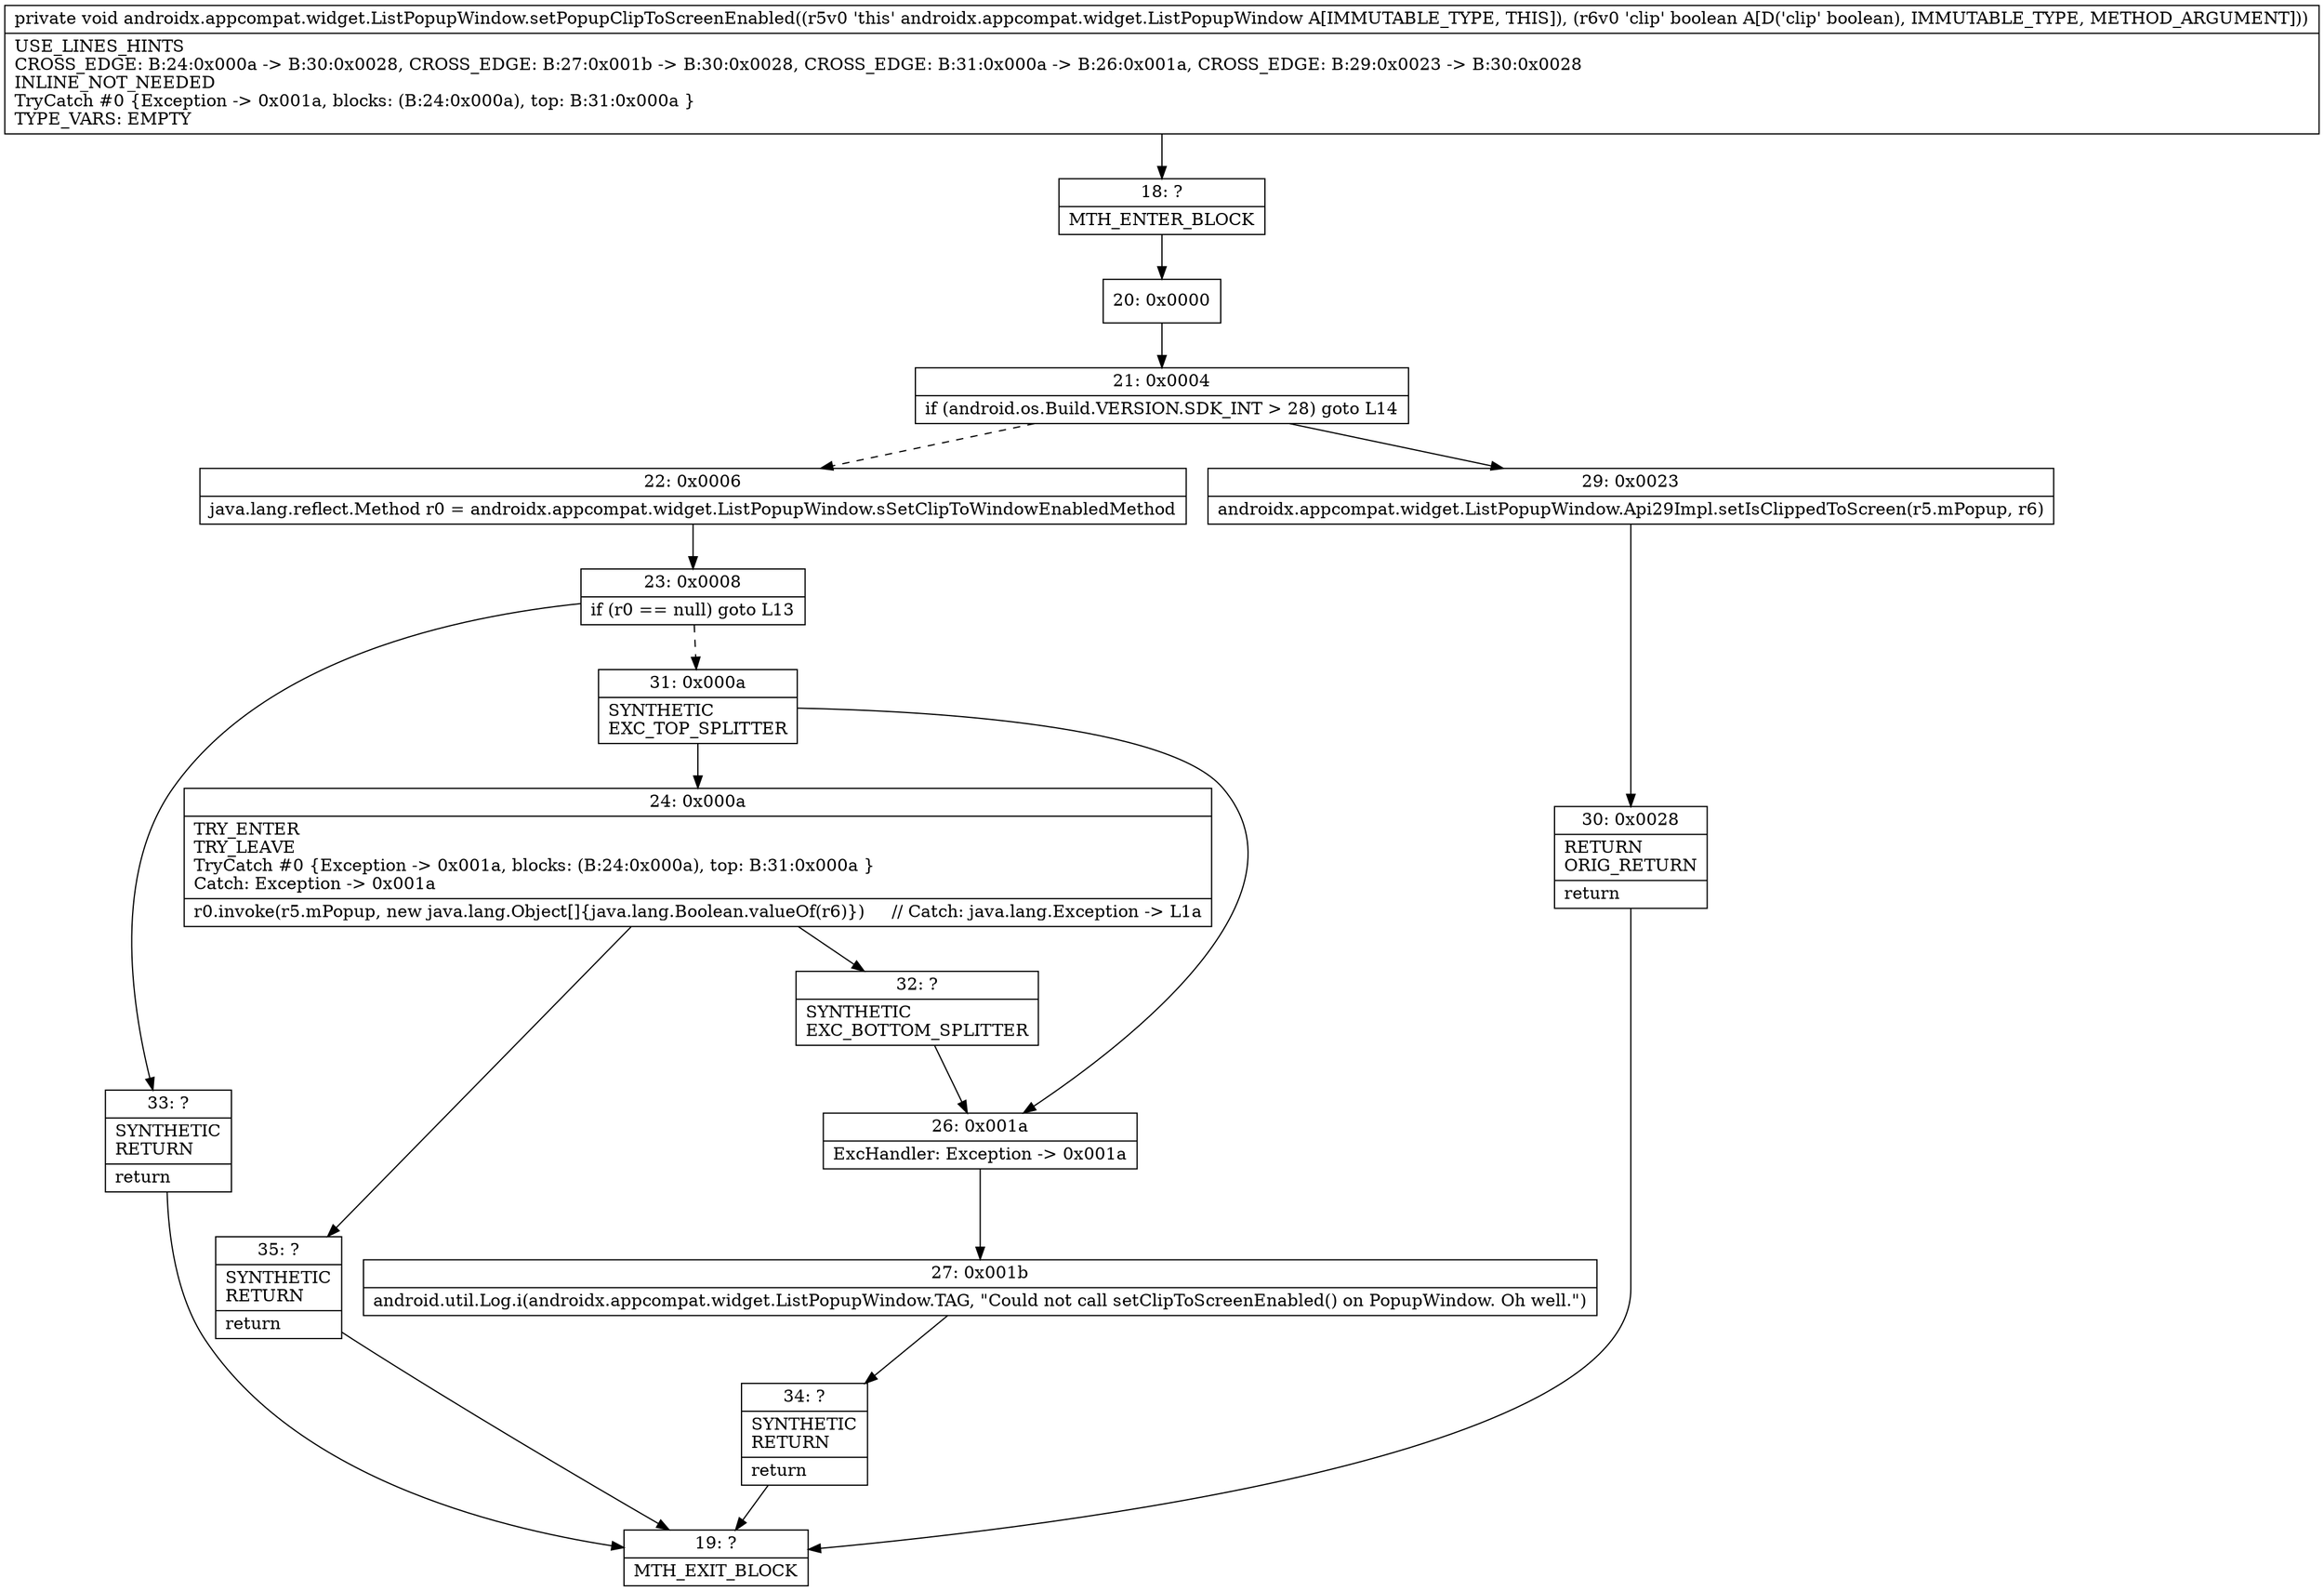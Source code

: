 digraph "CFG forandroidx.appcompat.widget.ListPopupWindow.setPopupClipToScreenEnabled(Z)V" {
Node_18 [shape=record,label="{18\:\ ?|MTH_ENTER_BLOCK\l}"];
Node_20 [shape=record,label="{20\:\ 0x0000}"];
Node_21 [shape=record,label="{21\:\ 0x0004|if (android.os.Build.VERSION.SDK_INT \> 28) goto L14\l}"];
Node_22 [shape=record,label="{22\:\ 0x0006|java.lang.reflect.Method r0 = androidx.appcompat.widget.ListPopupWindow.sSetClipToWindowEnabledMethod\l}"];
Node_23 [shape=record,label="{23\:\ 0x0008|if (r0 == null) goto L13\l}"];
Node_31 [shape=record,label="{31\:\ 0x000a|SYNTHETIC\lEXC_TOP_SPLITTER\l}"];
Node_24 [shape=record,label="{24\:\ 0x000a|TRY_ENTER\lTRY_LEAVE\lTryCatch #0 \{Exception \-\> 0x001a, blocks: (B:24:0x000a), top: B:31:0x000a \}\lCatch: Exception \-\> 0x001a\l|r0.invoke(r5.mPopup, new java.lang.Object[]\{java.lang.Boolean.valueOf(r6)\})     \/\/ Catch: java.lang.Exception \-\> L1a\l}"];
Node_32 [shape=record,label="{32\:\ ?|SYNTHETIC\lEXC_BOTTOM_SPLITTER\l}"];
Node_35 [shape=record,label="{35\:\ ?|SYNTHETIC\lRETURN\l|return\l}"];
Node_19 [shape=record,label="{19\:\ ?|MTH_EXIT_BLOCK\l}"];
Node_26 [shape=record,label="{26\:\ 0x001a|ExcHandler: Exception \-\> 0x001a\l}"];
Node_27 [shape=record,label="{27\:\ 0x001b|android.util.Log.i(androidx.appcompat.widget.ListPopupWindow.TAG, \"Could not call setClipToScreenEnabled() on PopupWindow. Oh well.\")\l}"];
Node_34 [shape=record,label="{34\:\ ?|SYNTHETIC\lRETURN\l|return\l}"];
Node_33 [shape=record,label="{33\:\ ?|SYNTHETIC\lRETURN\l|return\l}"];
Node_29 [shape=record,label="{29\:\ 0x0023|androidx.appcompat.widget.ListPopupWindow.Api29Impl.setIsClippedToScreen(r5.mPopup, r6)\l}"];
Node_30 [shape=record,label="{30\:\ 0x0028|RETURN\lORIG_RETURN\l|return\l}"];
MethodNode[shape=record,label="{private void androidx.appcompat.widget.ListPopupWindow.setPopupClipToScreenEnabled((r5v0 'this' androidx.appcompat.widget.ListPopupWindow A[IMMUTABLE_TYPE, THIS]), (r6v0 'clip' boolean A[D('clip' boolean), IMMUTABLE_TYPE, METHOD_ARGUMENT]))  | USE_LINES_HINTS\lCROSS_EDGE: B:24:0x000a \-\> B:30:0x0028, CROSS_EDGE: B:27:0x001b \-\> B:30:0x0028, CROSS_EDGE: B:31:0x000a \-\> B:26:0x001a, CROSS_EDGE: B:29:0x0023 \-\> B:30:0x0028\lINLINE_NOT_NEEDED\lTryCatch #0 \{Exception \-\> 0x001a, blocks: (B:24:0x000a), top: B:31:0x000a \}\lTYPE_VARS: EMPTY\l}"];
MethodNode -> Node_18;Node_18 -> Node_20;
Node_20 -> Node_21;
Node_21 -> Node_22[style=dashed];
Node_21 -> Node_29;
Node_22 -> Node_23;
Node_23 -> Node_31[style=dashed];
Node_23 -> Node_33;
Node_31 -> Node_24;
Node_31 -> Node_26;
Node_24 -> Node_32;
Node_24 -> Node_35;
Node_32 -> Node_26;
Node_35 -> Node_19;
Node_26 -> Node_27;
Node_27 -> Node_34;
Node_34 -> Node_19;
Node_33 -> Node_19;
Node_29 -> Node_30;
Node_30 -> Node_19;
}

